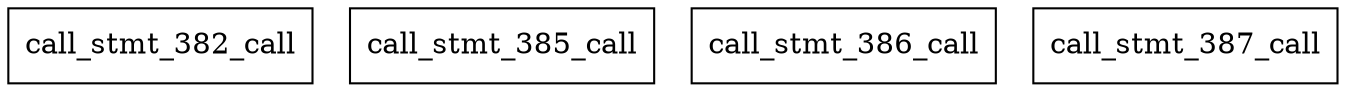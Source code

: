 digraph data_path {
  call_stmt_382_call [shape=rectangle];
  call_stmt_385_call [shape=rectangle];
  call_stmt_386_call [shape=rectangle];
  call_stmt_387_call [shape=rectangle];
}
